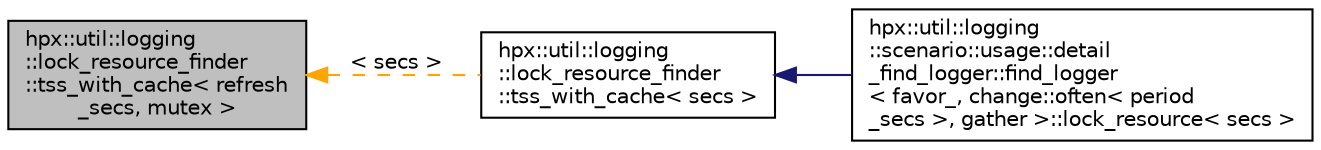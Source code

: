 digraph "hpx::util::logging::lock_resource_finder::tss_with_cache&lt; refresh_secs, mutex &gt;"
{
  edge [fontname="Helvetica",fontsize="10",labelfontname="Helvetica",labelfontsize="10"];
  node [fontname="Helvetica",fontsize="10",shape=record];
  rankdir="LR";
  Node0 [label="hpx::util::logging\l::lock_resource_finder\l::tss_with_cache\< refresh\l_secs, mutex \>",height=0.2,width=0.4,color="black", fillcolor="grey75", style="filled", fontcolor="black"];
  Node0 -> Node1 [dir="back",color="orange",fontsize="10",style="dashed",label=" \< secs \>" ,fontname="Helvetica"];
  Node1 [label="hpx::util::logging\l::lock_resource_finder\l::tss_with_cache\< secs \>",height=0.2,width=0.4,color="black", fillcolor="white", style="filled",URL="$dc/d96/structhpx_1_1util_1_1logging_1_1lock__resource__finder_1_1tss__with__cache.html"];
  Node1 -> Node2 [dir="back",color="midnightblue",fontsize="10",style="solid",fontname="Helvetica"];
  Node2 [label="hpx::util::logging\l::scenario::usage::detail\l_find_logger::find_logger\l\< favor_, change::often\< period\l_secs \>, gather \>::lock_resource\< secs \>",height=0.2,width=0.4,color="black", fillcolor="white", style="filled",URL="$d0/dce/structhpx_1_1util_1_1logging_1_1scenario_1_1usage_1_1detail__find__logger_1_1find__logger_3_01fa25400c48187a767dc69f237c1358e0b0.html"];
}
